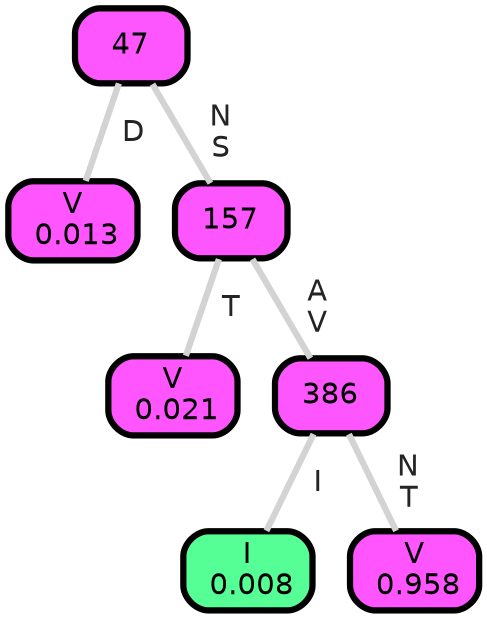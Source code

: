 graph Tree {
node [shape=box, style="filled, rounded",color="black",penwidth="3",fontcolor="black",                 fontname=helvetica] ;
graph [ranksep="0 equally", splines=straight,                 bgcolor=transparent, dpi=200] ;
edge [fontname=helvetica, fontweight=bold,fontcolor=grey14,color=lightgray] ;
0 [label="V
 0.013", fillcolor="#ff55ff"] ;
1 [label="47", fillcolor="#fd56fe"] ;
2 [label="V
 0.021", fillcolor="#ff55ff"] ;
3 [label="157", fillcolor="#fd56fe"] ;
4 [label="I
 0.008", fillcolor="#55ff96"] ;
5 [label="386", fillcolor="#fd56fe"] ;
6 [label="V
 0.958", fillcolor="#ff55ff"] ;
1 -- 0 [label=" D",penwidth=3] ;
1 -- 3 [label=" N\n S",penwidth=3] ;
3 -- 2 [label=" T",penwidth=3] ;
3 -- 5 [label=" A\n V",penwidth=3] ;
5 -- 4 [label=" I",penwidth=3] ;
5 -- 6 [label=" N\n T",penwidth=3] ;
{rank = same;}}
